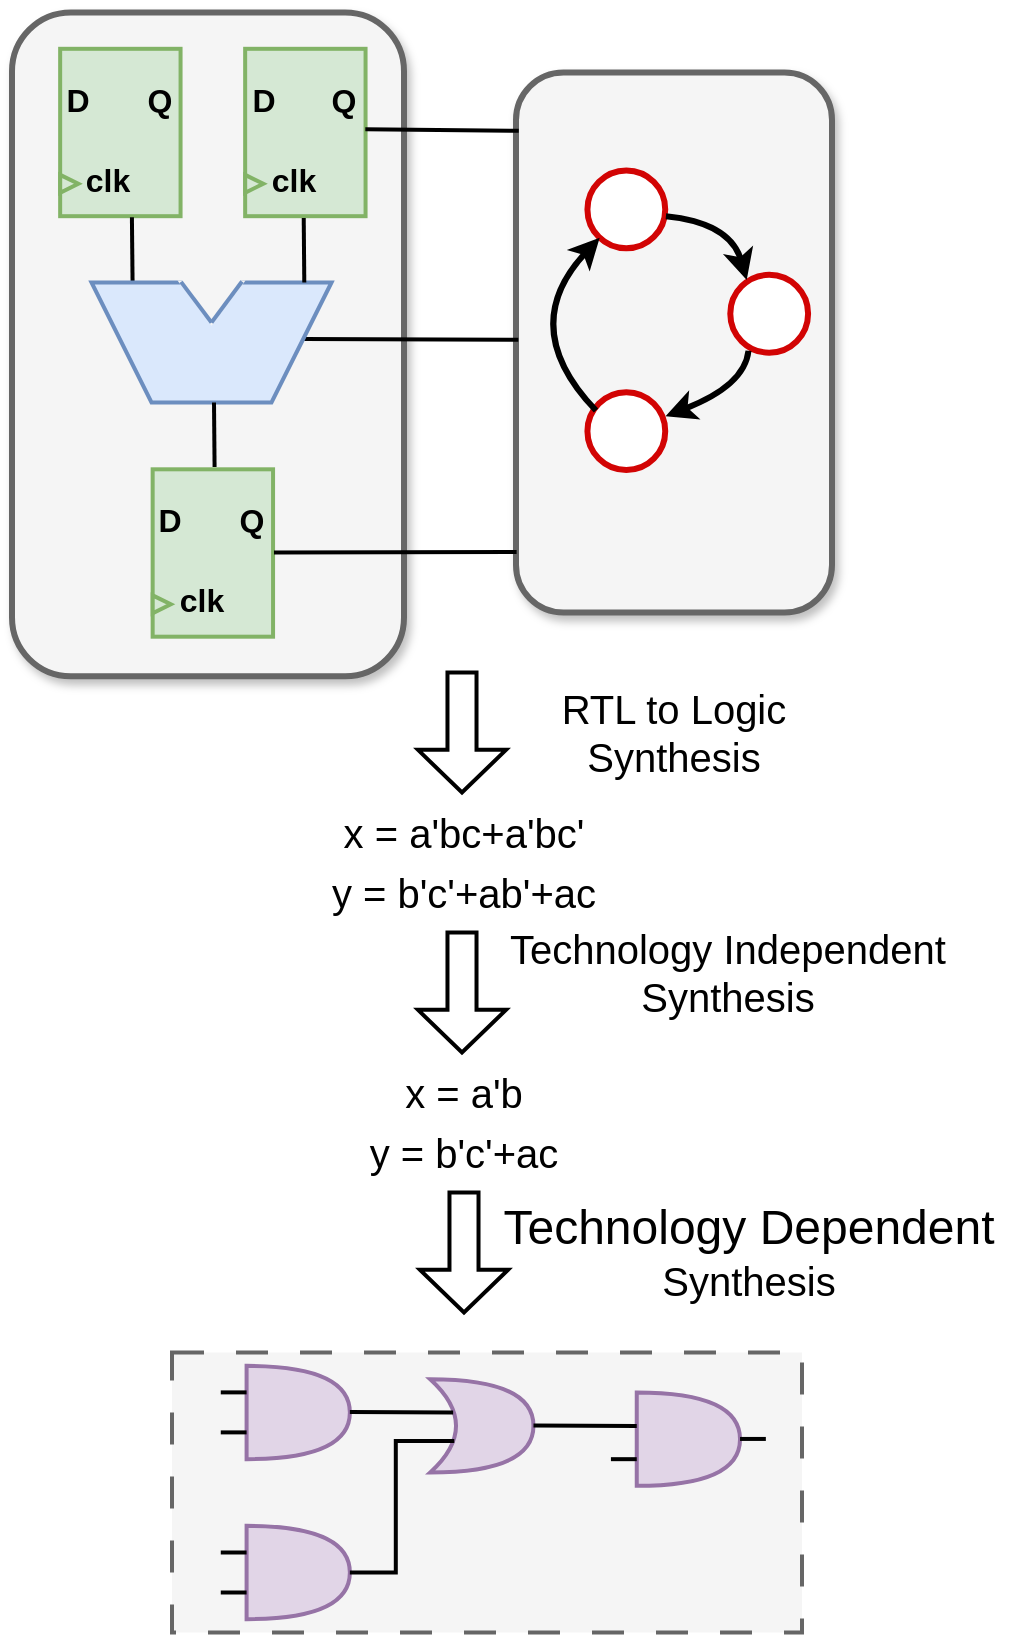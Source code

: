 <mxfile version="24.6.2" type="github">
  <diagram name="第 1 页" id="q-j6vuq5w8XLsUYLvh6M">
    <mxGraphModel dx="2019" dy="1145" grid="1" gridSize="10" guides="1" tooltips="1" connect="1" arrows="1" fold="1" page="1" pageScale="1" pageWidth="580" pageHeight="830" math="0" shadow="0">
      <root>
        <mxCell id="0" />
        <mxCell id="1" parent="0" />
        <mxCell id="Zr5mx6mt9YZKuDAXMMV7-154" value="" style="rounded=1;whiteSpace=wrap;html=1;strokeWidth=3;fillColor=#f5f5f5;fontColor=#333333;strokeColor=#666666;shadow=1;" parent="1" vertex="1">
          <mxGeometry x="289" y="41.25" width="158" height="270" as="geometry" />
        </mxCell>
        <mxCell id="Zr5mx6mt9YZKuDAXMMV7-43" value="" style="html=1;shadow=0;dashed=0;align=center;verticalAlign=middle;shape=mxgraph.arrows2.arrow;dy=0.67;dx=21.32;direction=south;notch=0;strokeWidth=2;fontFamily=Helvetica;" parent="1" vertex="1">
          <mxGeometry x="240" y="341.25" width="44" height="60" as="geometry" />
        </mxCell>
        <mxCell id="Zr5mx6mt9YZKuDAXMMV7-66" value="" style="group;fontFamily=Helvetica;" parent="1" vertex="1" connectable="0">
          <mxGeometry x="43" y="30" width="210" height="320.63" as="geometry" />
        </mxCell>
        <mxCell id="Zr5mx6mt9YZKuDAXMMV7-156" value="" style="rounded=1;whiteSpace=wrap;html=1;strokeWidth=3;fillColor=#f5f5f5;fontColor=#333333;strokeColor=#666666;shadow=1;" parent="Zr5mx6mt9YZKuDAXMMV7-66" vertex="1">
          <mxGeometry x="-6" y="-18.75" width="196" height="331.87" as="geometry" />
        </mxCell>
        <mxCell id="Zr5mx6mt9YZKuDAXMMV7-67" value="" style="rounded=0;whiteSpace=wrap;html=1;rotation=90;strokeWidth=2;fontFamily=Helvetica;fillColor=#d5e8d4;strokeColor=#82b366;" parent="Zr5mx6mt9YZKuDAXMMV7-66" vertex="1">
          <mxGeometry x="6.333" y="11.149" width="83.69" height="60.203" as="geometry" />
        </mxCell>
        <mxCell id="Zr5mx6mt9YZKuDAXMMV7-68" value="&lt;font size=&quot;1&quot;&gt;&lt;b style=&quot;font-size: 16px;&quot;&gt;D&lt;/b&gt;&lt;/font&gt;" style="text;html=1;strokeColor=none;fillColor=none;align=center;verticalAlign=middle;whiteSpace=wrap;rounded=0;strokeWidth=2;fontFamily=Helvetica;" parent="Zr5mx6mt9YZKuDAXMMV7-66" vertex="1">
          <mxGeometry y="11.149" width="54.286" height="26.757" as="geometry" />
        </mxCell>
        <mxCell id="Zr5mx6mt9YZKuDAXMMV7-69" value="&lt;font size=&quot;1&quot;&gt;&lt;b style=&quot;font-size: 16px;&quot;&gt;Q&lt;/b&gt;&lt;/font&gt;" style="text;html=1;strokeColor=none;fillColor=none;align=center;verticalAlign=middle;whiteSpace=wrap;rounded=0;strokeWidth=2;fontFamily=Helvetica;" parent="Zr5mx6mt9YZKuDAXMMV7-66" vertex="1">
          <mxGeometry x="40.714" y="11.149" width="54.286" height="26.757" as="geometry" />
        </mxCell>
        <mxCell id="Zr5mx6mt9YZKuDAXMMV7-71" value="&lt;font size=&quot;1&quot;&gt;&lt;b style=&quot;font-size: 16px;&quot;&gt;clk&lt;/b&gt;&lt;/font&gt;" style="text;html=1;strokeColor=none;fillColor=none;align=center;verticalAlign=middle;whiteSpace=wrap;rounded=0;strokeWidth=2;fontFamily=Helvetica;" parent="Zr5mx6mt9YZKuDAXMMV7-66" vertex="1">
          <mxGeometry x="15.381" y="51.73" width="54.286" height="26.757" as="geometry" />
        </mxCell>
        <mxCell id="Zr5mx6mt9YZKuDAXMMV7-70" value="" style="triangle;whiteSpace=wrap;html=1;strokeWidth=2;fontFamily=Helvetica;fillColor=#d5e8d4;strokeColor=#82b366;" parent="Zr5mx6mt9YZKuDAXMMV7-66" vertex="1">
          <mxGeometry x="18.095" y="62.432" width="9.048" height="8.919" as="geometry" />
        </mxCell>
        <mxCell id="Zr5mx6mt9YZKuDAXMMV7-118" value="" style="endArrow=none;html=1;rounded=0;endSize=6;strokeWidth=2;entryX=0.82;entryY=0.974;entryDx=0;entryDy=0;entryPerimeter=0;exitX=1.006;exitY=0.404;exitDx=0;exitDy=0;exitPerimeter=0;fontFamily=Helvetica;" parent="Zr5mx6mt9YZKuDAXMMV7-66" source="Zr5mx6mt9YZKuDAXMMV7-67" edge="1">
          <mxGeometry width="50" height="50" relative="1" as="geometry">
            <mxPoint x="55.005" y="82.5" as="sourcePoint" />
            <mxPoint x="54.29" y="116.21" as="targetPoint" />
          </mxGeometry>
        </mxCell>
        <mxCell id="Zr5mx6mt9YZKuDAXMMV7-123" value="" style="endArrow=none;html=1;rounded=0;endSize=6;strokeWidth=2;exitX=-0.004;exitY=0.492;exitDx=0;exitDy=0;exitPerimeter=0;entryX=0.481;entryY=0.002;entryDx=0;entryDy=0;entryPerimeter=0;fontFamily=Helvetica;" parent="Zr5mx6mt9YZKuDAXMMV7-66" edge="1">
          <mxGeometry width="50" height="50" relative="1" as="geometry">
            <mxPoint x="247.152" y="144.88" as="sourcePoint" />
            <mxPoint x="140" y="144.5" as="targetPoint" />
          </mxGeometry>
        </mxCell>
        <mxCell id="Zr5mx6mt9YZKuDAXMMV7-87" value="" style="group;fontFamily=Helvetica;" parent="1" vertex="1" connectable="0">
          <mxGeometry x="89.25" y="240.25" width="95" height="82.5" as="geometry" />
        </mxCell>
        <mxCell id="Zr5mx6mt9YZKuDAXMMV7-88" value="" style="rounded=0;whiteSpace=wrap;html=1;rotation=90;strokeWidth=2;fontFamily=Helvetica;fillColor=#d5e8d4;strokeColor=#82b366;" parent="Zr5mx6mt9YZKuDAXMMV7-87" vertex="1">
          <mxGeometry x="6.333" y="11.149" width="83.69" height="60.203" as="geometry" />
        </mxCell>
        <mxCell id="Zr5mx6mt9YZKuDAXMMV7-89" value="&lt;font size=&quot;1&quot;&gt;&lt;b style=&quot;font-size: 16px;&quot;&gt;D&lt;/b&gt;&lt;/font&gt;" style="text;html=1;strokeColor=none;fillColor=none;align=center;verticalAlign=middle;whiteSpace=wrap;rounded=0;strokeWidth=2;fontFamily=Helvetica;" parent="Zr5mx6mt9YZKuDAXMMV7-87" vertex="1">
          <mxGeometry y="11.149" width="54.286" height="26.757" as="geometry" />
        </mxCell>
        <mxCell id="Zr5mx6mt9YZKuDAXMMV7-90" value="&lt;font size=&quot;1&quot;&gt;&lt;b style=&quot;font-size: 16px;&quot;&gt;Q&lt;/b&gt;&lt;/font&gt;" style="text;html=1;strokeColor=none;fillColor=none;align=center;verticalAlign=middle;whiteSpace=wrap;rounded=0;strokeWidth=2;fontFamily=Helvetica;" parent="Zr5mx6mt9YZKuDAXMMV7-87" vertex="1">
          <mxGeometry x="40.714" y="11.149" width="54.286" height="26.757" as="geometry" />
        </mxCell>
        <mxCell id="Zr5mx6mt9YZKuDAXMMV7-92" value="&lt;font size=&quot;1&quot;&gt;&lt;b style=&quot;font-size: 16px;&quot;&gt;clk&lt;/b&gt;&lt;/font&gt;" style="text;html=1;strokeColor=none;fillColor=none;align=center;verticalAlign=middle;whiteSpace=wrap;rounded=0;strokeWidth=2;fontFamily=Helvetica;" parent="Zr5mx6mt9YZKuDAXMMV7-87" vertex="1">
          <mxGeometry x="15.381" y="51.73" width="54.286" height="26.757" as="geometry" />
        </mxCell>
        <mxCell id="Zr5mx6mt9YZKuDAXMMV7-91" value="" style="triangle;whiteSpace=wrap;html=1;strokeWidth=2;fontFamily=Helvetica;fillColor=#d5e8d4;strokeColor=#82b366;" parent="Zr5mx6mt9YZKuDAXMMV7-87" vertex="1">
          <mxGeometry x="18.095" y="62.432" width="9.048" height="8.919" as="geometry" />
        </mxCell>
        <mxCell id="Zr5mx6mt9YZKuDAXMMV7-80" value="" style="group;fontFamily=Helvetica;" parent="1" vertex="1" connectable="0">
          <mxGeometry x="135.5" y="30" width="95" height="82.5" as="geometry" />
        </mxCell>
        <mxCell id="Zr5mx6mt9YZKuDAXMMV7-81" value="" style="rounded=0;whiteSpace=wrap;html=1;rotation=90;strokeWidth=2;fontFamily=Helvetica;fillColor=#d5e8d4;strokeColor=#82b366;" parent="Zr5mx6mt9YZKuDAXMMV7-80" vertex="1">
          <mxGeometry x="6.333" y="11.149" width="83.69" height="60.203" as="geometry" />
        </mxCell>
        <mxCell id="Zr5mx6mt9YZKuDAXMMV7-82" value="&lt;font size=&quot;1&quot;&gt;&lt;b style=&quot;font-size: 16px;&quot;&gt;D&lt;/b&gt;&lt;/font&gt;" style="text;html=1;strokeColor=none;fillColor=none;align=center;verticalAlign=middle;whiteSpace=wrap;rounded=0;strokeWidth=2;fontFamily=Helvetica;" parent="Zr5mx6mt9YZKuDAXMMV7-80" vertex="1">
          <mxGeometry y="11.149" width="54.286" height="26.757" as="geometry" />
        </mxCell>
        <mxCell id="Zr5mx6mt9YZKuDAXMMV7-83" value="&lt;font size=&quot;1&quot;&gt;&lt;b style=&quot;font-size: 16px;&quot;&gt;Q&lt;/b&gt;&lt;/font&gt;" style="text;html=1;strokeColor=none;fillColor=none;align=center;verticalAlign=middle;whiteSpace=wrap;rounded=0;strokeWidth=2;fontFamily=Helvetica;" parent="Zr5mx6mt9YZKuDAXMMV7-80" vertex="1">
          <mxGeometry x="40.714" y="11.149" width="54.286" height="26.757" as="geometry" />
        </mxCell>
        <mxCell id="Zr5mx6mt9YZKuDAXMMV7-85" value="&lt;font size=&quot;1&quot;&gt;&lt;b style=&quot;font-size: 16px;&quot;&gt;clk&lt;/b&gt;&lt;/font&gt;" style="text;html=1;strokeColor=none;fillColor=none;align=center;verticalAlign=middle;whiteSpace=wrap;rounded=0;strokeWidth=2;fontFamily=Helvetica;" parent="Zr5mx6mt9YZKuDAXMMV7-80" vertex="1">
          <mxGeometry x="15.381" y="51.73" width="54.286" height="26.757" as="geometry" />
        </mxCell>
        <mxCell id="Zr5mx6mt9YZKuDAXMMV7-84" value="" style="triangle;whiteSpace=wrap;html=1;strokeWidth=2;fontFamily=Helvetica;fillColor=#d5e8d4;strokeColor=#82b366;" parent="Zr5mx6mt9YZKuDAXMMV7-80" vertex="1">
          <mxGeometry x="18.095" y="62.432" width="9.048" height="8.919" as="geometry" />
        </mxCell>
        <mxCell id="Zr5mx6mt9YZKuDAXMMV7-112" value="" style="shape=trapezoid;perimeter=trapezoidPerimeter;whiteSpace=wrap;html=1;fixedSize=1;rotation=-180;strokeWidth=2;size=30;fillColor=#dae8fc;strokeColor=#6c8ebf;fontFamily=Helvetica;" parent="1" vertex="1">
          <mxGeometry x="76.75" y="146.25" width="120" height="60" as="geometry" />
        </mxCell>
        <mxCell id="Zr5mx6mt9YZKuDAXMMV7-113" value="" style="triangle;whiteSpace=wrap;html=1;rotation=90;strokeWidth=2;fillColor=#F5F5F5;strokeColor=#f5f5f5;fontFamily=Helvetica;" parent="1" vertex="1">
          <mxGeometry x="126.75" y="141.25" width="20" height="30" as="geometry" />
        </mxCell>
        <mxCell id="Zr5mx6mt9YZKuDAXMMV7-114" value="" style="endArrow=none;html=1;rounded=0;strokeColor=#f5f5f5;strokeWidth=3;curved=0;fontFamily=Helvetica;" parent="1" edge="1">
          <mxGeometry width="50" height="50" relative="1" as="geometry">
            <mxPoint x="122.25" y="146.2" as="sourcePoint" />
            <mxPoint x="151.25" y="146.2" as="targetPoint" />
          </mxGeometry>
        </mxCell>
        <mxCell id="Zr5mx6mt9YZKuDAXMMV7-115" value="" style="endArrow=none;html=1;rounded=0;exitX=0.627;exitY=1.005;exitDx=0;exitDy=0;exitPerimeter=0;entryX=1;entryY=0.5;entryDx=0;entryDy=0;strokeWidth=2;strokeColor=#6C8EBF;fontFamily=Helvetica;" parent="1" source="Zr5mx6mt9YZKuDAXMMV7-112" target="Zr5mx6mt9YZKuDAXMMV7-113" edge="1">
          <mxGeometry width="50" height="50" relative="1" as="geometry">
            <mxPoint x="126.75" y="136.25" as="sourcePoint" />
            <mxPoint x="176.75" y="86.25" as="targetPoint" />
          </mxGeometry>
        </mxCell>
        <mxCell id="Zr5mx6mt9YZKuDAXMMV7-116" value="" style="endArrow=none;html=1;rounded=0;exitX=1;exitY=0.5;exitDx=0;exitDy=0;entryX=0.373;entryY=1.008;entryDx=0;entryDy=0;strokeWidth=2;entryPerimeter=0;strokeColor=#6C8EBF;fontFamily=Helvetica;" parent="1" source="Zr5mx6mt9YZKuDAXMMV7-113" target="Zr5mx6mt9YZKuDAXMMV7-112" edge="1">
          <mxGeometry width="50" height="50" relative="1" as="geometry">
            <mxPoint x="131.75" y="156.25" as="sourcePoint" />
            <mxPoint x="146.75" y="176.25" as="targetPoint" />
          </mxGeometry>
        </mxCell>
        <mxCell id="Zr5mx6mt9YZKuDAXMMV7-119" value="" style="endArrow=none;html=1;rounded=0;endSize=6;strokeWidth=2;entryX=0.82;entryY=0.974;entryDx=0;entryDy=0;entryPerimeter=0;exitX=1.006;exitY=0.404;exitDx=0;exitDy=0;exitPerimeter=0;fontFamily=Helvetica;" parent="1" edge="1">
          <mxGeometry width="50" height="50" relative="1" as="geometry">
            <mxPoint x="182.86" y="114.04" as="sourcePoint" />
            <mxPoint x="183.15" y="146.25" as="targetPoint" />
          </mxGeometry>
        </mxCell>
        <mxCell id="Zr5mx6mt9YZKuDAXMMV7-120" value="" style="endArrow=none;html=1;rounded=0;endSize=6;strokeWidth=2;entryX=0.82;entryY=0.974;entryDx=0;entryDy=0;entryPerimeter=0;exitX=1.006;exitY=0.404;exitDx=0;exitDy=0;exitPerimeter=0;fontFamily=Helvetica;" parent="1" edge="1">
          <mxGeometry width="50" height="50" relative="1" as="geometry">
            <mxPoint x="138" y="206.25" as="sourcePoint" />
            <mxPoint x="138.29" y="238.46" as="targetPoint" />
          </mxGeometry>
        </mxCell>
        <mxCell id="Zr5mx6mt9YZKuDAXMMV7-122" value="" style="endArrow=none;html=1;rounded=0;endSize=6;strokeWidth=2;exitX=-0.003;exitY=0.173;exitDx=0;exitDy=0;exitPerimeter=0;entryX=0.481;entryY=0.002;entryDx=0;entryDy=0;entryPerimeter=0;fontFamily=Helvetica;" parent="1" target="Zr5mx6mt9YZKuDAXMMV7-81" edge="1">
          <mxGeometry width="50" height="50" relative="1" as="geometry">
            <mxPoint x="290.364" y="70.407" as="sourcePoint" />
            <mxPoint x="107.29" y="156.21" as="targetPoint" />
          </mxGeometry>
        </mxCell>
        <mxCell id="Zr5mx6mt9YZKuDAXMMV7-124" value="" style="endArrow=none;html=1;rounded=0;endSize=6;strokeWidth=2;exitX=-0.008;exitY=0.816;exitDx=0;exitDy=0;exitPerimeter=0;entryX=0.481;entryY=0.002;entryDx=0;entryDy=0;entryPerimeter=0;fontFamily=Helvetica;" parent="1" edge="1">
          <mxGeometry width="50" height="50" relative="1" as="geometry">
            <mxPoint x="289.304" y="280.99" as="sourcePoint" />
            <mxPoint x="168" y="281.25" as="targetPoint" />
          </mxGeometry>
        </mxCell>
        <mxCell id="Zr5mx6mt9YZKuDAXMMV7-125" value="&lt;font style=&quot;font-size: 20px;&quot;&gt;x = a&#39;bc+a&#39;bc&#39;&lt;/font&gt;" style="text;html=1;align=center;verticalAlign=middle;whiteSpace=wrap;rounded=0;fontFamily=Helvetica;fontSize=20;" parent="1" vertex="1">
          <mxGeometry x="43" y="391.25" width="440" height="60" as="geometry" />
        </mxCell>
        <mxCell id="Zr5mx6mt9YZKuDAXMMV7-126" value="&lt;font style=&quot;font-size: 20px;&quot;&gt;y = b&#39;c&#39;+ab&#39;+ac&lt;/font&gt;" style="text;html=1;align=center;verticalAlign=middle;whiteSpace=wrap;rounded=0;fontFamily=Helvetica;fontSize=20;" parent="1" vertex="1">
          <mxGeometry x="43" y="421.25" width="440" height="60" as="geometry" />
        </mxCell>
        <mxCell id="Zr5mx6mt9YZKuDAXMMV7-128" value="&lt;font style=&quot;font-size: 20px;&quot;&gt;x = a&#39;b&lt;/font&gt;" style="text;html=1;align=center;verticalAlign=middle;whiteSpace=wrap;rounded=0;fontFamily=Helvetica;fontSize=20;" parent="1" vertex="1">
          <mxGeometry x="43" y="521.25" width="440" height="60" as="geometry" />
        </mxCell>
        <mxCell id="Zr5mx6mt9YZKuDAXMMV7-129" value="&lt;font style=&quot;font-size: 20px;&quot;&gt;y = b&#39;c&#39;+ac&lt;/font&gt;" style="text;html=1;align=center;verticalAlign=middle;whiteSpace=wrap;rounded=0;fontFamily=Helvetica;fontSize=20;" parent="1" vertex="1">
          <mxGeometry x="43" y="551.25" width="440" height="60" as="geometry" />
        </mxCell>
        <mxCell id="Zr5mx6mt9YZKuDAXMMV7-151" value="&lt;font style=&quot;font-size: 20px;&quot;&gt;RTL to Logic&lt;/font&gt;&lt;div style=&quot;font-size: 20px;&quot;&gt;&lt;font style=&quot;font-size: 20px;&quot;&gt;Synthesis&lt;/font&gt;&lt;/div&gt;" style="text;html=1;align=center;verticalAlign=middle;whiteSpace=wrap;rounded=0;fontFamily=Helvetica;strokeWidth=3;fontSize=11;" parent="1" vertex="1">
          <mxGeometry x="243" y="341.25" width="250" height="60" as="geometry" />
        </mxCell>
        <mxCell id="Zr5mx6mt9YZKuDAXMMV7-152" value="&lt;font style=&quot;font-size: 20px;&quot;&gt;&lt;font style=&quot;font-size: 20px;&quot;&gt;Technology&amp;nbsp;&lt;/font&gt;&lt;span style=&quot;background-color: initial; font-size: 20px;&quot;&gt;Independent&lt;/span&gt;&lt;/font&gt;&lt;div style=&quot;font-size: 20px;&quot;&gt;&lt;font style=&quot;font-size: 20px;&quot;&gt;Synthesis&lt;/font&gt;&lt;/div&gt;" style="text;html=1;align=center;verticalAlign=middle;whiteSpace=wrap;rounded=0;fontFamily=Helvetica;strokeWidth=3;fontSize=20;" parent="1" vertex="1">
          <mxGeometry x="253" y="461.25" width="284" height="60" as="geometry" />
        </mxCell>
        <mxCell id="Zr5mx6mt9YZKuDAXMMV7-153" value="&lt;font style=&quot;font-size: 24px;&quot;&gt;Technology&amp;nbsp;&lt;/font&gt;&lt;span style=&quot;font-size: 24px; background-color: initial;&quot;&gt;Dependent&lt;/span&gt;&lt;div style=&quot;&quot;&gt;&lt;font style=&quot;font-size: 20px;&quot;&gt;Synthesis&lt;/font&gt;&lt;/div&gt;" style="text;html=1;align=center;verticalAlign=middle;whiteSpace=wrap;rounded=0;fontFamily=Helvetica;strokeWidth=3;" parent="1" vertex="1">
          <mxGeometry x="289" y="601.25" width="233" height="60" as="geometry" />
        </mxCell>
        <mxCell id="Zr5mx6mt9YZKuDAXMMV7-175" value="" style="group;strokeWidth=3;shadow=1;rounded=1;" parent="1" vertex="1" connectable="0">
          <mxGeometry x="117" y="681.25" width="315" height="140" as="geometry" />
        </mxCell>
        <mxCell id="Zr5mx6mt9YZKuDAXMMV7-176" value="" style="rounded=0;whiteSpace=wrap;html=1;dashed=1;dashPattern=8 8;strokeWidth=2;fillColor=#f5f5f5;fontColor=#333333;strokeColor=#666666;" parent="Zr5mx6mt9YZKuDAXMMV7-175" vertex="1">
          <mxGeometry width="315.0" height="140" as="geometry" />
        </mxCell>
        <mxCell id="Zr5mx6mt9YZKuDAXMMV7-177" value="" style="shape=or;whiteSpace=wrap;html=1;fillColor=#e1d5e7;strokeColor=#9673a6;strokeWidth=2;" parent="Zr5mx6mt9YZKuDAXMMV7-175" vertex="1">
          <mxGeometry x="37.295" y="6.667" width="51.639" height="46.667" as="geometry" />
        </mxCell>
        <mxCell id="Zr5mx6mt9YZKuDAXMMV7-178" value="" style="shape=xor;whiteSpace=wrap;html=1;fillColor=#e1d5e7;strokeColor=#9673a6;strokeWidth=2;" parent="Zr5mx6mt9YZKuDAXMMV7-175" vertex="1">
          <mxGeometry x="129.098" y="13.333" width="51.639" height="46.667" as="geometry" />
        </mxCell>
        <mxCell id="Zr5mx6mt9YZKuDAXMMV7-179" value="" style="shape=or;whiteSpace=wrap;html=1;fillColor=#e1d5e7;strokeColor=#9673a6;strokeWidth=2;" parent="Zr5mx6mt9YZKuDAXMMV7-175" vertex="1">
          <mxGeometry x="37.295" y="86.667" width="51.639" height="46.667" as="geometry" />
        </mxCell>
        <mxCell id="Zr5mx6mt9YZKuDAXMMV7-180" value="" style="shape=or;whiteSpace=wrap;html=1;fillColor=#e1d5e7;strokeColor=#9673a6;strokeWidth=2;" parent="Zr5mx6mt9YZKuDAXMMV7-175" vertex="1">
          <mxGeometry x="232.377" y="20" width="51.639" height="46.667" as="geometry" />
        </mxCell>
        <mxCell id="Zr5mx6mt9YZKuDAXMMV7-181" value="" style="endArrow=none;html=1;rounded=0;endSize=6;strokeWidth=2;entryX=0.481;entryY=0.002;entryDx=0;entryDy=0;entryPerimeter=0;fontFamily=Helvetica;exitX=0.222;exitY=0.357;exitDx=0;exitDy=0;exitPerimeter=0;" parent="Zr5mx6mt9YZKuDAXMMV7-175" source="Zr5mx6mt9YZKuDAXMMV7-178" edge="1">
          <mxGeometry width="50" height="50" relative="1" as="geometry">
            <mxPoint x="146.311" y="26.667" as="sourcePoint" />
            <mxPoint x="88.934" y="29.72" as="targetPoint" />
          </mxGeometry>
        </mxCell>
        <mxCell id="Zr5mx6mt9YZKuDAXMMV7-182" value="" style="endArrow=none;html=1;rounded=0;endSize=6;strokeWidth=2;fontFamily=Helvetica;" parent="Zr5mx6mt9YZKuDAXMMV7-175" edge="1">
          <mxGeometry width="50" height="50" relative="1" as="geometry">
            <mxPoint x="37.295" y="100.0" as="sourcePoint" />
            <mxPoint x="24.385" y="100.0" as="targetPoint" />
          </mxGeometry>
        </mxCell>
        <mxCell id="Zr5mx6mt9YZKuDAXMMV7-183" value="" style="endArrow=none;html=1;rounded=0;endSize=6;strokeWidth=2;entryX=1;entryY=0.5;entryDx=0;entryDy=0;entryPerimeter=0;fontFamily=Helvetica;exitX=0.222;exitY=0.357;exitDx=0;exitDy=0;exitPerimeter=0;edgeStyle=orthogonalEdgeStyle;" parent="Zr5mx6mt9YZKuDAXMMV7-175" target="Zr5mx6mt9YZKuDAXMMV7-179" edge="1">
          <mxGeometry width="50" height="50" relative="1" as="geometry">
            <mxPoint x="141.148" y="44.28" as="sourcePoint" />
            <mxPoint x="89.508" y="44" as="targetPoint" />
            <Array as="points">
              <mxPoint x="111.885" y="44" />
              <mxPoint x="111.885" y="110.0" />
            </Array>
          </mxGeometry>
        </mxCell>
        <mxCell id="Zr5mx6mt9YZKuDAXMMV7-184" value="" style="endArrow=none;html=1;rounded=0;endSize=6;strokeWidth=2;entryX=0.481;entryY=0.002;entryDx=0;entryDy=0;entryPerimeter=0;fontFamily=Helvetica;exitX=0.222;exitY=0.357;exitDx=0;exitDy=0;exitPerimeter=0;" parent="Zr5mx6mt9YZKuDAXMMV7-175" edge="1">
          <mxGeometry width="50" height="50" relative="1" as="geometry">
            <mxPoint x="232.377" y="36.787" as="sourcePoint" />
            <mxPoint x="180.738" y="36.507" as="targetPoint" />
          </mxGeometry>
        </mxCell>
        <mxCell id="Zr5mx6mt9YZKuDAXMMV7-185" value="" style="endArrow=none;html=1;rounded=0;endSize=6;strokeWidth=2;fontFamily=Helvetica;" parent="Zr5mx6mt9YZKuDAXMMV7-175" edge="1">
          <mxGeometry width="50" height="50" relative="1" as="geometry">
            <mxPoint x="37.295" y="120.0" as="sourcePoint" />
            <mxPoint x="24.385" y="120.0" as="targetPoint" />
          </mxGeometry>
        </mxCell>
        <mxCell id="Zr5mx6mt9YZKuDAXMMV7-186" value="" style="endArrow=none;html=1;rounded=0;endSize=6;strokeWidth=2;fontFamily=Helvetica;" parent="Zr5mx6mt9YZKuDAXMMV7-175" edge="1">
          <mxGeometry width="50" height="50" relative="1" as="geometry">
            <mxPoint x="37.295" y="19.947" as="sourcePoint" />
            <mxPoint x="24.385" y="19.947" as="targetPoint" />
          </mxGeometry>
        </mxCell>
        <mxCell id="Zr5mx6mt9YZKuDAXMMV7-187" value="" style="endArrow=none;html=1;rounded=0;endSize=6;strokeWidth=2;fontFamily=Helvetica;" parent="Zr5mx6mt9YZKuDAXMMV7-175" edge="1">
          <mxGeometry width="50" height="50" relative="1" as="geometry">
            <mxPoint x="37.295" y="39.947" as="sourcePoint" />
            <mxPoint x="24.385" y="39.947" as="targetPoint" />
          </mxGeometry>
        </mxCell>
        <mxCell id="Zr5mx6mt9YZKuDAXMMV7-188" value="" style="endArrow=none;html=1;rounded=0;endSize=6;strokeWidth=2;fontFamily=Helvetica;" parent="Zr5mx6mt9YZKuDAXMMV7-175" edge="1">
          <mxGeometry width="50" height="50" relative="1" as="geometry">
            <mxPoint x="232.377" y="53.333" as="sourcePoint" />
            <mxPoint x="219.467" y="53.333" as="targetPoint" />
          </mxGeometry>
        </mxCell>
        <mxCell id="Zr5mx6mt9YZKuDAXMMV7-189" value="" style="endArrow=none;html=1;rounded=0;endSize=6;strokeWidth=2;fontFamily=Helvetica;" parent="Zr5mx6mt9YZKuDAXMMV7-175" edge="1">
          <mxGeometry width="50" height="50" relative="1" as="geometry">
            <mxPoint x="296.926" y="43.22" as="sourcePoint" />
            <mxPoint x="284.016" y="43.22" as="targetPoint" />
          </mxGeometry>
        </mxCell>
        <mxCell id="Zr5mx6mt9YZKuDAXMMV7-198" value="" style="group" parent="1" vertex="1" connectable="0">
          <mxGeometry x="289" y="90.25" width="150" height="150" as="geometry" />
        </mxCell>
        <mxCell id="Zr5mx6mt9YZKuDAXMMV7-199" value="" style="ellipse;whiteSpace=wrap;html=1;aspect=fixed;strokeWidth=3;fontFamily=Helvetica;strokeColor=#d20404;" parent="Zr5mx6mt9YZKuDAXMMV7-198" vertex="1">
          <mxGeometry x="35.714" width="38.902" height="38.902" as="geometry" />
        </mxCell>
        <mxCell id="Zr5mx6mt9YZKuDAXMMV7-200" value="" style="ellipse;whiteSpace=wrap;html=1;aspect=fixed;strokeWidth=3;fontFamily=Helvetica;strokeColor=#d20404;" parent="Zr5mx6mt9YZKuDAXMMV7-198" vertex="1">
          <mxGeometry x="107.143" y="52.174" width="38.902" height="38.902" as="geometry" />
        </mxCell>
        <mxCell id="Zr5mx6mt9YZKuDAXMMV7-201" value="" style="ellipse;whiteSpace=wrap;html=1;aspect=fixed;strokeWidth=3;fontFamily=Helvetica;strokeColor=#d20404;" parent="Zr5mx6mt9YZKuDAXMMV7-198" vertex="1">
          <mxGeometry x="35.714" y="110.87" width="38.902" height="38.902" as="geometry" />
        </mxCell>
        <mxCell id="Zr5mx6mt9YZKuDAXMMV7-202" value="" style="curved=1;endArrow=classic;html=1;rounded=0;strokeWidth=3;exitX=0.427;exitY=1.016;exitDx=0;exitDy=0;exitPerimeter=0;fontFamily=Helvetica;" parent="Zr5mx6mt9YZKuDAXMMV7-198" target="Zr5mx6mt9YZKuDAXMMV7-199" edge="1">
          <mxGeometry width="50" height="50" relative="1" as="geometry">
            <mxPoint x="40.0" y="120" as="sourcePoint" />
            <mxPoint x="-24.286" y="23.478" as="targetPoint" />
            <Array as="points">
              <mxPoint y="78.261" />
            </Array>
          </mxGeometry>
        </mxCell>
        <mxCell id="Zr5mx6mt9YZKuDAXMMV7-203" value="" style="curved=1;endArrow=classic;html=1;rounded=0;strokeWidth=3;exitX=1.009;exitY=0.588;exitDx=0;exitDy=0;exitPerimeter=0;entryX=0.211;entryY=0.066;entryDx=0;entryDy=0;entryPerimeter=0;fontFamily=Helvetica;" parent="Zr5mx6mt9YZKuDAXMMV7-198" source="Zr5mx6mt9YZKuDAXMMV7-199" target="Zr5mx6mt9YZKuDAXMMV7-200" edge="1">
          <mxGeometry width="50" height="50" relative="1" as="geometry">
            <mxPoint x="125.714" y="53.478" as="sourcePoint" />
            <mxPoint x="128.571" y="-32.609" as="targetPoint" />
            <Array as="points">
              <mxPoint x="107.143" y="26.087" />
            </Array>
          </mxGeometry>
        </mxCell>
        <mxCell id="Zr5mx6mt9YZKuDAXMMV7-204" value="" style="curved=1;endArrow=classic;html=1;rounded=0;strokeWidth=3;exitX=0.234;exitY=0.976;exitDx=0;exitDy=0;exitPerimeter=0;entryX=1.004;entryY=0.308;entryDx=0;entryDy=0;entryPerimeter=0;fontFamily=Helvetica;" parent="Zr5mx6mt9YZKuDAXMMV7-198" source="Zr5mx6mt9YZKuDAXMMV7-200" target="Zr5mx6mt9YZKuDAXMMV7-201" edge="1">
          <mxGeometry width="50" height="50" relative="1" as="geometry">
            <mxPoint x="86.429" y="104.348" as="sourcePoint" />
            <mxPoint x="123.571" y="136.304" as="targetPoint" />
            <Array as="points">
              <mxPoint x="114.286" y="107.609" />
            </Array>
          </mxGeometry>
        </mxCell>
        <mxCell id="Zr5mx6mt9YZKuDAXMMV7-205" value="" style="html=1;shadow=0;dashed=0;align=center;verticalAlign=middle;shape=mxgraph.arrows2.arrow;dy=0.67;dx=21.32;direction=south;notch=0;strokeWidth=2;fontFamily=Helvetica;fontSize=20;" parent="1" vertex="1">
          <mxGeometry x="240" y="471.25" width="44" height="60" as="geometry" />
        </mxCell>
        <mxCell id="S6nZZP0lEL5ucnFqrqt4-16" value="" style="html=1;shadow=0;dashed=0;align=center;verticalAlign=middle;shape=mxgraph.arrows2.arrow;dy=0.67;dx=21.32;direction=south;notch=0;strokeWidth=2;fontFamily=Helvetica;" parent="1" vertex="1">
          <mxGeometry x="241" y="601.25" width="44" height="60" as="geometry" />
        </mxCell>
      </root>
    </mxGraphModel>
  </diagram>
</mxfile>
